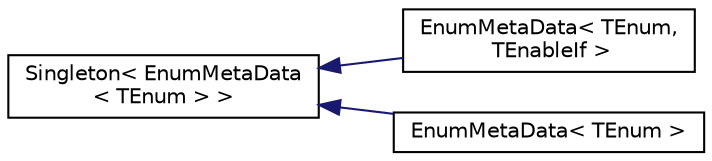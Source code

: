 digraph "Graphical Class Hierarchy"
{
  edge [fontname="Helvetica",fontsize="10",labelfontname="Helvetica",labelfontsize="10"];
  node [fontname="Helvetica",fontsize="10",shape=record];
  rankdir="LR";
  Node0 [label="Singleton\< EnumMetaData\l\< TEnum \> \>",height=0.2,width=0.4,color="black", fillcolor="white", style="filled",URL="$classaworx_1_1lib_1_1lang_1_1Singleton.html"];
  Node0 -> Node1 [dir="back",color="midnightblue",fontsize="10",style="solid",fontname="Helvetica"];
  Node1 [label="EnumMetaData\< TEnum,\l TEnableIf \>",height=0.2,width=0.4,color="black", fillcolor="white", style="filled",URL="$structaworx_1_1lib_1_1lang_1_1EnumMetaData.html"];
  Node0 -> Node2 [dir="back",color="midnightblue",fontsize="10",style="solid",fontname="Helvetica"];
  Node2 [label="EnumMetaData\< TEnum \>",height=0.2,width=0.4,color="black", fillcolor="white", style="filled",URL="$structaworx_1_1lib_1_1lang_1_1EnumMetaData.html"];
}
